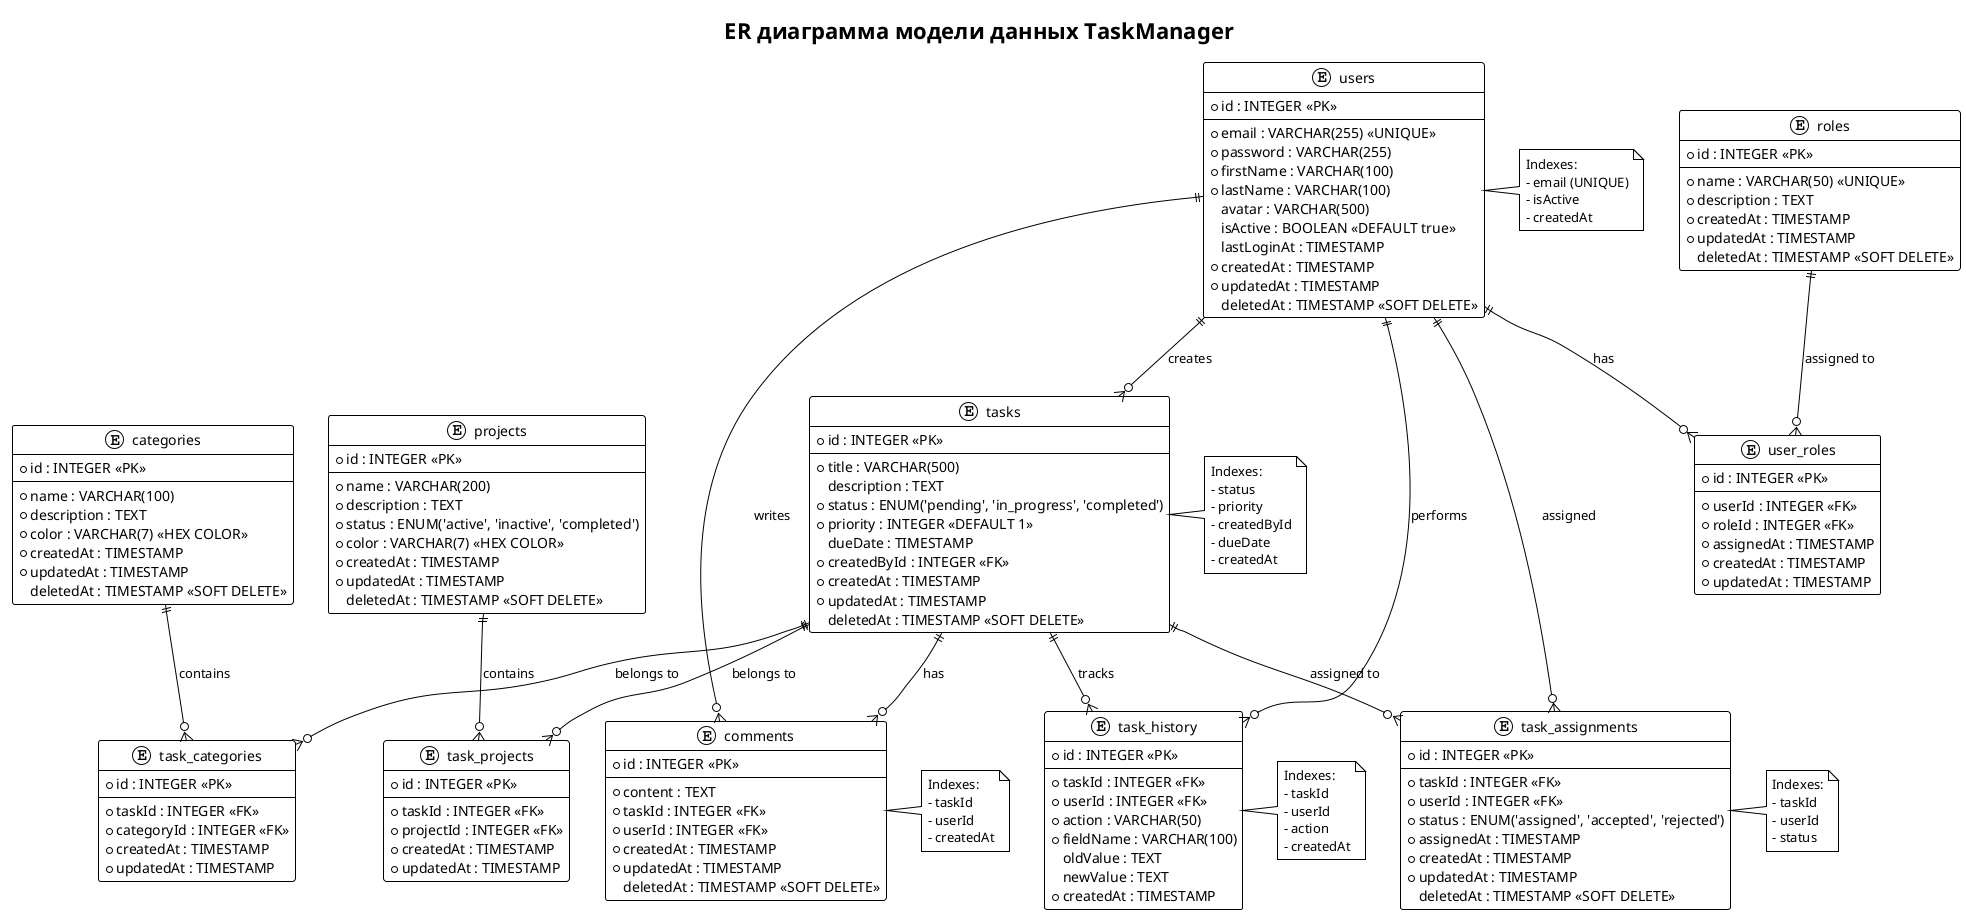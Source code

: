 @startuml TaskManager Data Model

!theme plain
skinparam backgroundColor #FFFFFF
skinparam entity {
  BackgroundColor #E3F2FD
  BorderColor #1976D2
  FontColor #1565C0
}
skinparam database {
  BackgroundColor #E8F5E8
  BorderColor #388E3C
  FontColor #1B5E20
}

title ER диаграмма модели данных TaskManager

entity "users" {
  * id : INTEGER <<PK>>
  --
  * email : VARCHAR(255) <<UNIQUE>>
  * password : VARCHAR(255)
  * firstName : VARCHAR(100)
  * lastName : VARCHAR(100)
  avatar : VARCHAR(500)
  isActive : BOOLEAN <<DEFAULT true>>
  lastLoginAt : TIMESTAMP
  * createdAt : TIMESTAMP
  * updatedAt : TIMESTAMP
  deletedAt : TIMESTAMP <<SOFT DELETE>>
}

entity "roles" {
  * id : INTEGER <<PK>>
  --
  * name : VARCHAR(50) <<UNIQUE>>
  * description : TEXT
  * createdAt : TIMESTAMP
  * updatedAt : TIMESTAMP
  deletedAt : TIMESTAMP <<SOFT DELETE>>
}

entity "user_roles" {
  * id : INTEGER <<PK>>
  --
  * userId : INTEGER <<FK>>
  * roleId : INTEGER <<FK>>
  * assignedAt : TIMESTAMP
  * createdAt : TIMESTAMP
  * updatedAt : TIMESTAMP
}

entity "categories" {
  * id : INTEGER <<PK>>
  --
  * name : VARCHAR(100)
  * description : TEXT
  * color : VARCHAR(7) <<HEX COLOR>>
  * createdAt : TIMESTAMP
  * updatedAt : TIMESTAMP
  deletedAt : TIMESTAMP <<SOFT DELETE>>
}

entity "projects" {
  * id : INTEGER <<PK>>
  --
  * name : VARCHAR(200)
  * description : TEXT
  * status : ENUM('active', 'inactive', 'completed')
  * color : VARCHAR(7) <<HEX COLOR>>
  * createdAt : TIMESTAMP
  * updatedAt : TIMESTAMP
  deletedAt : TIMESTAMP <<SOFT DELETE>>
}

entity "tasks" {
  * id : INTEGER <<PK>>
  --
  * title : VARCHAR(500)
  description : TEXT
  * status : ENUM('pending', 'in_progress', 'completed')
  * priority : INTEGER <<DEFAULT 1>>
  dueDate : TIMESTAMP
  * createdById : INTEGER <<FK>>
  * createdAt : TIMESTAMP
  * updatedAt : TIMESTAMP
  deletedAt : TIMESTAMP <<SOFT DELETE>>
}

entity "task_assignments" {
  * id : INTEGER <<PK>>
  --
  * taskId : INTEGER <<FK>>
  * userId : INTEGER <<FK>>
  * status : ENUM('assigned', 'accepted', 'rejected')
  * assignedAt : TIMESTAMP
  * createdAt : TIMESTAMP
  * updatedAt : TIMESTAMP
  deletedAt : TIMESTAMP <<SOFT DELETE>>
}

entity "task_categories" {
  * id : INTEGER <<PK>>
  --
  * taskId : INTEGER <<FK>>
  * categoryId : INTEGER <<FK>>
  * createdAt : TIMESTAMP
  * updatedAt : TIMESTAMP
}

entity "task_projects" {
  * id : INTEGER <<PK>>
  --
  * taskId : INTEGER <<FK>>
  * projectId : INTEGER <<FK>>
  * createdAt : TIMESTAMP
  * updatedAt : TIMESTAMP
}

entity "comments" {
  * id : INTEGER <<PK>>
  --
  * content : TEXT
  * taskId : INTEGER <<FK>>
  * userId : INTEGER <<FK>>
  * createdAt : TIMESTAMP
  * updatedAt : TIMESTAMP
  deletedAt : TIMESTAMP <<SOFT DELETE>>
}

entity "task_history" {
  * id : INTEGER <<PK>>
  --
  * taskId : INTEGER <<FK>>
  * userId : INTEGER <<FK>>
  * action : VARCHAR(50)
  * fieldName : VARCHAR(100)
  oldValue : TEXT
  newValue : TEXT
  * createdAt : TIMESTAMP
}

' Relationships
users ||--o{ user_roles : "has"
roles ||--o{ user_roles : "assigned to"

users ||--o{ tasks : "creates"
tasks ||--o{ task_assignments : "assigned to"
users ||--o{ task_assignments : "assigned"

tasks ||--o{ task_categories : "belongs to"
categories ||--o{ task_categories : "contains"

tasks ||--o{ task_projects : "belongs to"
projects ||--o{ task_projects : "contains"

tasks ||--o{ comments : "has"
users ||--o{ comments : "writes"

tasks ||--o{ task_history : "tracks"
users ||--o{ task_history : "performs"

' Indexes
note right of users
  Indexes:
  - email (UNIQUE)
  - isActive
  - createdAt
end note

note right of tasks
  Indexes:
  - status
  - priority
  - createdById
  - dueDate
  - createdAt
end note

note right of task_assignments
  Indexes:
  - taskId
  - userId
  - status
end note

note right of comments
  Indexes:
  - taskId
  - userId
  - createdAt
end note

note right of task_history
  Indexes:
  - taskId
  - userId
  - action
  - createdAt
end note

@enduml 